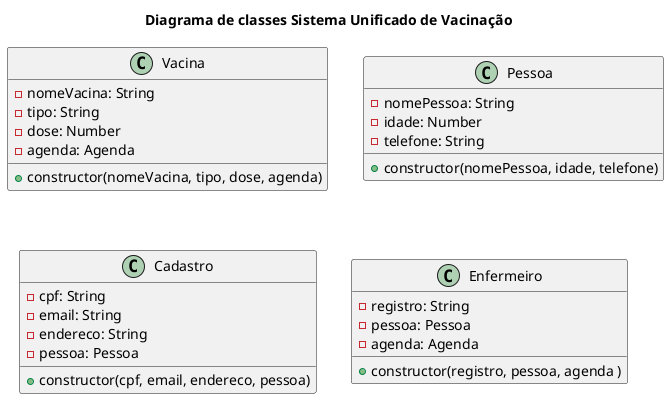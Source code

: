 @startuml

title Diagrama de classes Sistema Unificado de Vacinação

Class Vacina{
    - nomeVacina: String
    - tipo: String
    - dose: Number
    - agenda: Agenda
    + constructor(nomeVacina, tipo, dose, agenda)
}

class Pessoa{
    - nomePessoa: String
    - idade: Number
    - telefone: String
    + constructor(nomePessoa, idade, telefone)
}

class Cadastro {
    - cpf: String
    - email: String
    - endereco: String
    - pessoa: Pessoa
    + constructor(cpf, email, endereco, pessoa)
}

class Enfermeiro {
    - registro: String
    - pessoa: Pessoa
    - agenda: Agenda
    + constructor(registro, pessoa, agenda )
}


@enduml
